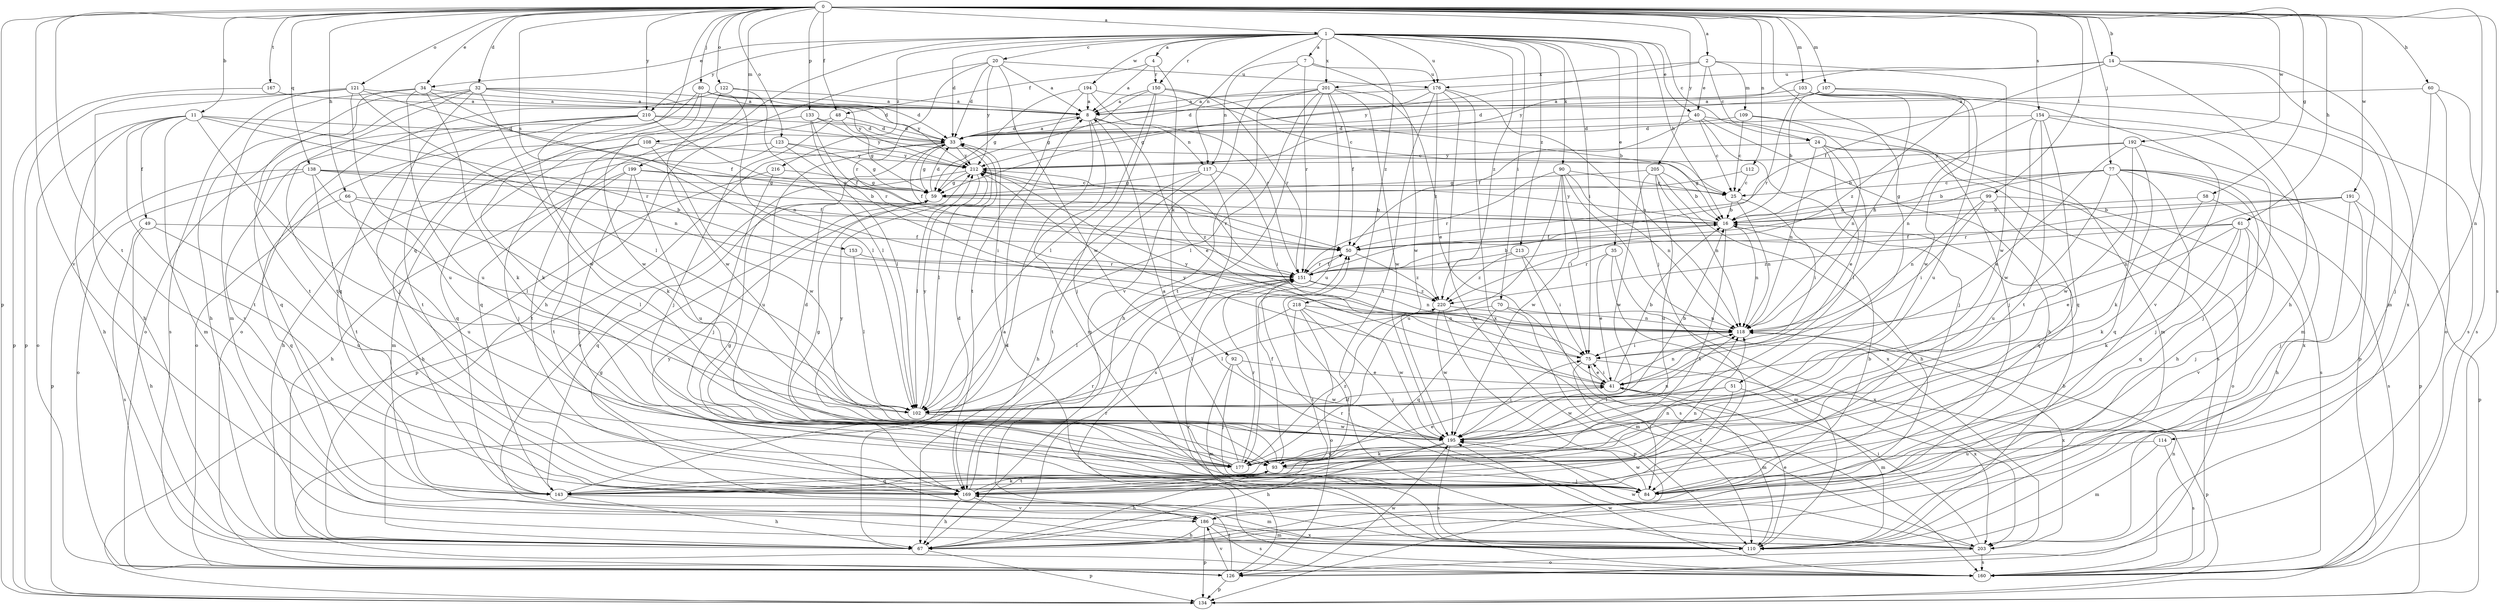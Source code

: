 strict digraph  {
0;
1;
2;
4;
7;
8;
11;
14;
16;
20;
24;
25;
32;
33;
34;
35;
40;
41;
48;
49;
50;
51;
58;
59;
60;
61;
66;
67;
70;
75;
77;
80;
84;
90;
92;
93;
99;
102;
103;
107;
108;
109;
110;
112;
114;
117;
118;
121;
122;
123;
126;
133;
134;
138;
143;
150;
151;
153;
154;
160;
167;
169;
176;
177;
186;
191;
192;
194;
195;
199;
201;
203;
205;
210;
212;
213;
216;
218;
220;
0 -> 1  [label=a];
0 -> 2  [label=a];
0 -> 11  [label=b];
0 -> 14  [label=b];
0 -> 32  [label=d];
0 -> 34  [label=e];
0 -> 48  [label=f];
0 -> 51  [label=g];
0 -> 58  [label=g];
0 -> 60  [label=h];
0 -> 61  [label=h];
0 -> 66  [label=h];
0 -> 77  [label=j];
0 -> 80  [label=j];
0 -> 99  [label=l];
0 -> 103  [label=m];
0 -> 107  [label=m];
0 -> 108  [label=m];
0 -> 112  [label=n];
0 -> 114  [label=n];
0 -> 121  [label=o];
0 -> 122  [label=o];
0 -> 123  [label=o];
0 -> 133  [label=p];
0 -> 134  [label=p];
0 -> 138  [label=q];
0 -> 143  [label=q];
0 -> 153  [label=s];
0 -> 154  [label=s];
0 -> 160  [label=s];
0 -> 167  [label=t];
0 -> 169  [label=t];
0 -> 186  [label=v];
0 -> 191  [label=w];
0 -> 192  [label=w];
0 -> 205  [label=y];
0 -> 210  [label=y];
1 -> 4  [label=a];
1 -> 7  [label=a];
1 -> 16  [label=b];
1 -> 20  [label=c];
1 -> 24  [label=c];
1 -> 33  [label=d];
1 -> 34  [label=e];
1 -> 35  [label=e];
1 -> 40  [label=e];
1 -> 70  [label=i];
1 -> 75  [label=i];
1 -> 84  [label=j];
1 -> 90  [label=k];
1 -> 117  [label=n];
1 -> 150  [label=r];
1 -> 176  [label=u];
1 -> 194  [label=w];
1 -> 199  [label=x];
1 -> 201  [label=x];
1 -> 210  [label=y];
1 -> 213  [label=z];
1 -> 216  [label=z];
1 -> 218  [label=z];
1 -> 220  [label=z];
2 -> 24  [label=c];
2 -> 40  [label=e];
2 -> 109  [label=m];
2 -> 195  [label=w];
2 -> 201  [label=x];
2 -> 212  [label=y];
4 -> 8  [label=a];
4 -> 48  [label=f];
4 -> 92  [label=k];
4 -> 150  [label=r];
7 -> 117  [label=n];
7 -> 151  [label=r];
7 -> 176  [label=u];
7 -> 186  [label=v];
7 -> 195  [label=w];
8 -> 33  [label=d];
8 -> 41  [label=e];
8 -> 110  [label=m];
8 -> 117  [label=n];
8 -> 160  [label=s];
11 -> 33  [label=d];
11 -> 49  [label=f];
11 -> 67  [label=h];
11 -> 102  [label=l];
11 -> 110  [label=m];
11 -> 118  [label=n];
11 -> 126  [label=o];
11 -> 151  [label=r];
11 -> 169  [label=t];
14 -> 50  [label=f];
14 -> 67  [label=h];
14 -> 110  [label=m];
14 -> 176  [label=u];
14 -> 203  [label=x];
14 -> 212  [label=y];
16 -> 50  [label=f];
16 -> 118  [label=n];
16 -> 169  [label=t];
16 -> 212  [label=y];
20 -> 8  [label=a];
20 -> 33  [label=d];
20 -> 67  [label=h];
20 -> 151  [label=r];
20 -> 176  [label=u];
20 -> 195  [label=w];
20 -> 212  [label=y];
24 -> 41  [label=e];
24 -> 102  [label=l];
24 -> 118  [label=n];
24 -> 160  [label=s];
24 -> 203  [label=x];
24 -> 212  [label=y];
25 -> 16  [label=b];
25 -> 75  [label=i];
25 -> 118  [label=n];
32 -> 8  [label=a];
32 -> 33  [label=d];
32 -> 67  [label=h];
32 -> 84  [label=j];
32 -> 126  [label=o];
32 -> 169  [label=t];
32 -> 195  [label=w];
32 -> 212  [label=y];
33 -> 8  [label=a];
33 -> 50  [label=f];
33 -> 59  [label=g];
33 -> 102  [label=l];
33 -> 134  [label=p];
33 -> 177  [label=u];
33 -> 212  [label=y];
34 -> 8  [label=a];
34 -> 93  [label=k];
34 -> 110  [label=m];
34 -> 118  [label=n];
34 -> 169  [label=t];
34 -> 177  [label=u];
35 -> 41  [label=e];
35 -> 110  [label=m];
35 -> 151  [label=r];
35 -> 203  [label=x];
40 -> 25  [label=c];
40 -> 33  [label=d];
40 -> 50  [label=f];
40 -> 67  [label=h];
40 -> 84  [label=j];
40 -> 110  [label=m];
41 -> 16  [label=b];
41 -> 75  [label=i];
41 -> 102  [label=l];
41 -> 110  [label=m];
41 -> 118  [label=n];
41 -> 134  [label=p];
41 -> 212  [label=y];
48 -> 33  [label=d];
48 -> 59  [label=g];
48 -> 84  [label=j];
48 -> 143  [label=q];
49 -> 50  [label=f];
49 -> 67  [label=h];
49 -> 160  [label=s];
49 -> 177  [label=u];
50 -> 151  [label=r];
50 -> 220  [label=z];
51 -> 102  [label=l];
51 -> 110  [label=m];
51 -> 169  [label=t];
51 -> 195  [label=w];
58 -> 16  [label=b];
58 -> 93  [label=k];
58 -> 160  [label=s];
59 -> 16  [label=b];
59 -> 33  [label=d];
59 -> 143  [label=q];
60 -> 8  [label=a];
60 -> 84  [label=j];
60 -> 126  [label=o];
60 -> 160  [label=s];
61 -> 41  [label=e];
61 -> 50  [label=f];
61 -> 84  [label=j];
61 -> 93  [label=k];
61 -> 143  [label=q];
61 -> 186  [label=v];
61 -> 220  [label=z];
66 -> 16  [label=b];
66 -> 102  [label=l];
66 -> 143  [label=q];
66 -> 177  [label=u];
67 -> 8  [label=a];
67 -> 134  [label=p];
67 -> 151  [label=r];
70 -> 102  [label=l];
70 -> 110  [label=m];
70 -> 118  [label=n];
70 -> 143  [label=q];
75 -> 41  [label=e];
75 -> 84  [label=j];
75 -> 203  [label=x];
75 -> 212  [label=y];
77 -> 16  [label=b];
77 -> 25  [label=c];
77 -> 50  [label=f];
77 -> 67  [label=h];
77 -> 84  [label=j];
77 -> 134  [label=p];
77 -> 143  [label=q];
77 -> 160  [label=s];
77 -> 177  [label=u];
80 -> 8  [label=a];
80 -> 33  [label=d];
80 -> 93  [label=k];
80 -> 102  [label=l];
80 -> 143  [label=q];
80 -> 195  [label=w];
80 -> 212  [label=y];
84 -> 16  [label=b];
84 -> 195  [label=w];
90 -> 25  [label=c];
90 -> 75  [label=i];
90 -> 118  [label=n];
90 -> 151  [label=r];
90 -> 177  [label=u];
90 -> 195  [label=w];
90 -> 203  [label=x];
92 -> 41  [label=e];
92 -> 84  [label=j];
92 -> 110  [label=m];
92 -> 195  [label=w];
93 -> 50  [label=f];
93 -> 67  [label=h];
93 -> 84  [label=j];
93 -> 143  [label=q];
93 -> 169  [label=t];
93 -> 212  [label=y];
99 -> 16  [label=b];
99 -> 75  [label=i];
99 -> 118  [label=n];
99 -> 126  [label=o];
99 -> 143  [label=q];
102 -> 16  [label=b];
102 -> 195  [label=w];
102 -> 212  [label=y];
103 -> 8  [label=a];
103 -> 118  [label=n];
103 -> 151  [label=r];
103 -> 177  [label=u];
103 -> 186  [label=v];
103 -> 195  [label=w];
107 -> 8  [label=a];
107 -> 16  [label=b];
107 -> 33  [label=d];
107 -> 160  [label=s];
107 -> 220  [label=z];
108 -> 110  [label=m];
108 -> 143  [label=q];
108 -> 169  [label=t];
108 -> 195  [label=w];
108 -> 212  [label=y];
109 -> 25  [label=c];
109 -> 33  [label=d];
109 -> 84  [label=j];
109 -> 118  [label=n];
110 -> 16  [label=b];
110 -> 33  [label=d];
110 -> 41  [label=e];
110 -> 50  [label=f];
112 -> 25  [label=c];
112 -> 59  [label=g];
114 -> 110  [label=m];
114 -> 160  [label=s];
114 -> 177  [label=u];
117 -> 59  [label=g];
117 -> 67  [label=h];
117 -> 75  [label=i];
117 -> 160  [label=s];
117 -> 169  [label=t];
118 -> 75  [label=i];
118 -> 203  [label=x];
121 -> 8  [label=a];
121 -> 50  [label=f];
121 -> 67  [label=h];
121 -> 102  [label=l];
121 -> 134  [label=p];
121 -> 160  [label=s];
121 -> 177  [label=u];
122 -> 8  [label=a];
122 -> 102  [label=l];
122 -> 126  [label=o];
122 -> 195  [label=w];
123 -> 59  [label=g];
123 -> 67  [label=h];
123 -> 75  [label=i];
123 -> 84  [label=j];
123 -> 212  [label=y];
126 -> 134  [label=p];
126 -> 151  [label=r];
126 -> 169  [label=t];
126 -> 186  [label=v];
126 -> 195  [label=w];
133 -> 33  [label=d];
133 -> 50  [label=f];
133 -> 102  [label=l];
133 -> 126  [label=o];
133 -> 212  [label=y];
138 -> 16  [label=b];
138 -> 50  [label=f];
138 -> 59  [label=g];
138 -> 102  [label=l];
138 -> 126  [label=o];
138 -> 134  [label=p];
138 -> 169  [label=t];
143 -> 33  [label=d];
143 -> 67  [label=h];
143 -> 110  [label=m];
143 -> 118  [label=n];
150 -> 8  [label=a];
150 -> 16  [label=b];
150 -> 59  [label=g];
150 -> 84  [label=j];
150 -> 102  [label=l];
150 -> 151  [label=r];
151 -> 16  [label=b];
151 -> 50  [label=f];
151 -> 102  [label=l];
151 -> 118  [label=n];
151 -> 220  [label=z];
153 -> 102  [label=l];
153 -> 151  [label=r];
154 -> 33  [label=d];
154 -> 110  [label=m];
154 -> 118  [label=n];
154 -> 134  [label=p];
154 -> 143  [label=q];
154 -> 169  [label=t];
154 -> 195  [label=w];
160 -> 118  [label=n];
160 -> 195  [label=w];
167 -> 8  [label=a];
167 -> 134  [label=p];
169 -> 59  [label=g];
169 -> 67  [label=h];
169 -> 93  [label=k];
169 -> 118  [label=n];
169 -> 151  [label=r];
169 -> 186  [label=v];
176 -> 8  [label=a];
176 -> 59  [label=g];
176 -> 110  [label=m];
176 -> 118  [label=n];
176 -> 169  [label=t];
176 -> 203  [label=x];
176 -> 220  [label=z];
177 -> 8  [label=a];
177 -> 33  [label=d];
177 -> 41  [label=e];
177 -> 59  [label=g];
177 -> 151  [label=r];
177 -> 220  [label=z];
186 -> 67  [label=h];
186 -> 110  [label=m];
186 -> 134  [label=p];
186 -> 160  [label=s];
186 -> 203  [label=x];
191 -> 16  [label=b];
191 -> 67  [label=h];
191 -> 84  [label=j];
191 -> 118  [label=n];
191 -> 134  [label=p];
191 -> 151  [label=r];
192 -> 16  [label=b];
192 -> 41  [label=e];
192 -> 84  [label=j];
192 -> 93  [label=k];
192 -> 195  [label=w];
192 -> 212  [label=y];
194 -> 8  [label=a];
194 -> 25  [label=c];
194 -> 59  [label=g];
194 -> 151  [label=r];
194 -> 169  [label=t];
195 -> 67  [label=h];
195 -> 75  [label=i];
195 -> 93  [label=k];
195 -> 118  [label=n];
195 -> 160  [label=s];
195 -> 177  [label=u];
199 -> 25  [label=c];
199 -> 59  [label=g];
199 -> 67  [label=h];
199 -> 84  [label=j];
199 -> 169  [label=t];
199 -> 177  [label=u];
201 -> 8  [label=a];
201 -> 33  [label=d];
201 -> 41  [label=e];
201 -> 50  [label=f];
201 -> 67  [label=h];
201 -> 102  [label=l];
201 -> 169  [label=t];
201 -> 177  [label=u];
201 -> 195  [label=w];
203 -> 59  [label=g];
203 -> 75  [label=i];
203 -> 126  [label=o];
203 -> 151  [label=r];
203 -> 160  [label=s];
203 -> 195  [label=w];
203 -> 212  [label=y];
205 -> 16  [label=b];
205 -> 59  [label=g];
205 -> 67  [label=h];
205 -> 118  [label=n];
205 -> 177  [label=u];
205 -> 195  [label=w];
210 -> 25  [label=c];
210 -> 33  [label=d];
210 -> 93  [label=k];
210 -> 143  [label=q];
210 -> 151  [label=r];
210 -> 169  [label=t];
210 -> 186  [label=v];
212 -> 59  [label=g];
212 -> 102  [label=l];
212 -> 151  [label=r];
212 -> 186  [label=v];
212 -> 220  [label=z];
213 -> 75  [label=i];
213 -> 151  [label=r];
213 -> 160  [label=s];
213 -> 220  [label=z];
216 -> 59  [label=g];
216 -> 67  [label=h];
216 -> 84  [label=j];
218 -> 84  [label=j];
218 -> 102  [label=l];
218 -> 118  [label=n];
218 -> 126  [label=o];
218 -> 169  [label=t];
218 -> 195  [label=w];
220 -> 118  [label=n];
220 -> 134  [label=p];
220 -> 195  [label=w];
}
